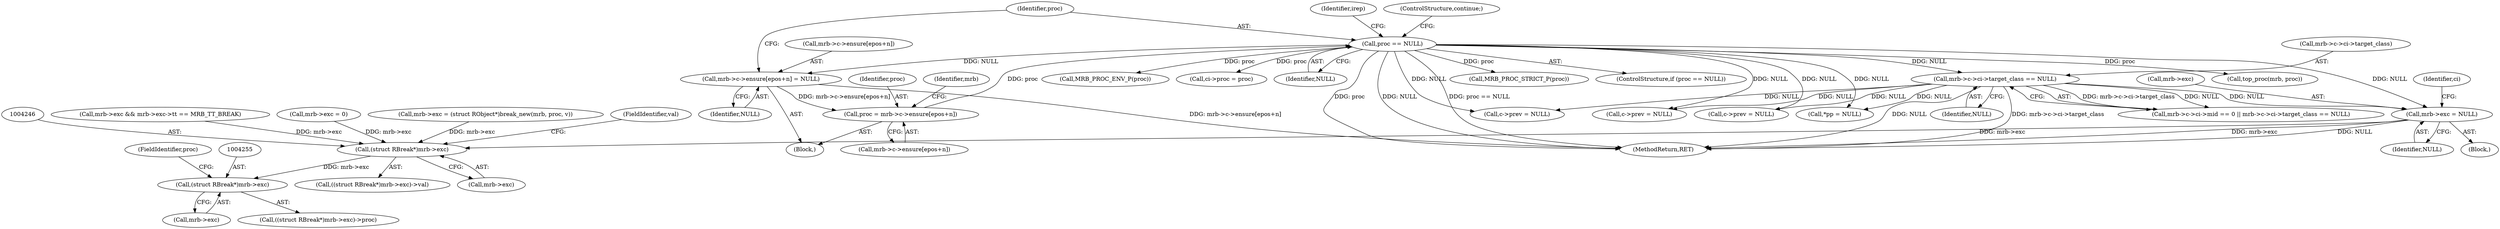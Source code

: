 digraph "0_mruby_1905091634a6a2925c911484434448e568330626@pointer" {
"1004260" [label="(Call,mrb->exc = NULL)"];
"1001321" [label="(Call,proc == NULL)"];
"1001298" [label="(Call,proc = mrb->c->ensure[epos+n])"];
"1001309" [label="(Call,mrb->c->ensure[epos+n] = NULL)"];
"1002843" [label="(Call,mrb->c->ci->target_class == NULL)"];
"1004245" [label="(Call,(struct RBreak*)mrb->exc)"];
"1004254" [label="(Call,(struct RBreak*)mrb->exc)"];
"1000283" [label="(Call,mrb->exc && mrb->exc->tt == MRB_TT_BREAK)"];
"1001313" [label="(Identifier,mrb)"];
"1001013" [label="(Call,mrb->exc = 0)"];
"1004259" [label="(FieldIdentifier,proc)"];
"1004081" [label="(Call,MRB_PROC_STRICT_P(proc))"];
"1004221" [label="(Call,mrb->exc = (struct RObject*)break_new(mrb, proc, v))"];
"1001322" [label="(Identifier,proc)"];
"1001320" [label="(ControlStructure,if (proc == NULL))"];
"1004245" [label="(Call,(struct RBreak*)mrb->exc)"];
"1002843" [label="(Call,mrb->c->ci->target_class == NULL)"];
"1002844" [label="(Call,mrb->c->ci->target_class)"];
"1004260" [label="(Call,mrb->exc = NULL)"];
"1004244" [label="(Call,((struct RBreak*)mrb->exc)->val)"];
"1001326" [label="(Identifier,irep)"];
"1004240" [label="(Block,)"];
"1004247" [label="(Call,mrb->exc)"];
"1004254" [label="(Call,(struct RBreak*)mrb->exc)"];
"1004059" [label="(Call,c->prev = NULL)"];
"1001310" [label="(Call,mrb->c->ensure[epos+n])"];
"1002851" [label="(Identifier,NULL)"];
"1005666" [label="(MethodReturn,RET)"];
"1004250" [label="(FieldIdentifier,val)"];
"1004261" [label="(Call,mrb->exc)"];
"1002833" [label="(Call,mrb->c->ci->mid == 0 || mrb->c->ci->target_class == NULL)"];
"1001297" [label="(Block,)"];
"1004266" [label="(Identifier,ci)"];
"1001324" [label="(ControlStructure,continue;)"];
"1003916" [label="(Call,top_proc(mrb, proc))"];
"1003770" [label="(Call,c->prev = NULL)"];
"1002925" [label="(Call,*pp = NULL)"];
"1004264" [label="(Identifier,NULL)"];
"1001298" [label="(Call,proc = mrb->c->ensure[epos+n])"];
"1001321" [label="(Call,proc == NULL)"];
"1003900" [label="(Call,MRB_PROC_ENV_P(proc))"];
"1001351" [label="(Call,ci->proc = proc)"];
"1001299" [label="(Identifier,proc)"];
"1004192" [label="(Call,c->prev = NULL)"];
"1004256" [label="(Call,mrb->exc)"];
"1001309" [label="(Call,mrb->c->ensure[epos+n] = NULL)"];
"1001300" [label="(Call,mrb->c->ensure[epos+n])"];
"1001319" [label="(Identifier,NULL)"];
"1001323" [label="(Identifier,NULL)"];
"1004253" [label="(Call,((struct RBreak*)mrb->exc)->proc)"];
"1004260" -> "1004240"  [label="AST: "];
"1004260" -> "1004264"  [label="CFG: "];
"1004261" -> "1004260"  [label="AST: "];
"1004264" -> "1004260"  [label="AST: "];
"1004266" -> "1004260"  [label="CFG: "];
"1004260" -> "1005666"  [label="DDG: NULL"];
"1004260" -> "1005666"  [label="DDG: mrb->exc"];
"1004260" -> "1004245"  [label="DDG: mrb->exc"];
"1001321" -> "1004260"  [label="DDG: NULL"];
"1002843" -> "1004260"  [label="DDG: NULL"];
"1001321" -> "1001320"  [label="AST: "];
"1001321" -> "1001323"  [label="CFG: "];
"1001322" -> "1001321"  [label="AST: "];
"1001323" -> "1001321"  [label="AST: "];
"1001324" -> "1001321"  [label="CFG: "];
"1001326" -> "1001321"  [label="CFG: "];
"1001321" -> "1005666"  [label="DDG: proc == NULL"];
"1001321" -> "1005666"  [label="DDG: proc"];
"1001321" -> "1005666"  [label="DDG: NULL"];
"1001321" -> "1001309"  [label="DDG: NULL"];
"1001298" -> "1001321"  [label="DDG: proc"];
"1001321" -> "1001351"  [label="DDG: proc"];
"1001321" -> "1002843"  [label="DDG: NULL"];
"1001321" -> "1002925"  [label="DDG: NULL"];
"1001321" -> "1003770"  [label="DDG: NULL"];
"1001321" -> "1003900"  [label="DDG: proc"];
"1001321" -> "1003916"  [label="DDG: proc"];
"1001321" -> "1004059"  [label="DDG: NULL"];
"1001321" -> "1004081"  [label="DDG: proc"];
"1001321" -> "1004192"  [label="DDG: NULL"];
"1001298" -> "1001297"  [label="AST: "];
"1001298" -> "1001300"  [label="CFG: "];
"1001299" -> "1001298"  [label="AST: "];
"1001300" -> "1001298"  [label="AST: "];
"1001313" -> "1001298"  [label="CFG: "];
"1001309" -> "1001298"  [label="DDG: mrb->c->ensure[epos+n]"];
"1001309" -> "1001297"  [label="AST: "];
"1001309" -> "1001319"  [label="CFG: "];
"1001310" -> "1001309"  [label="AST: "];
"1001319" -> "1001309"  [label="AST: "];
"1001322" -> "1001309"  [label="CFG: "];
"1001309" -> "1005666"  [label="DDG: mrb->c->ensure[epos+n]"];
"1002843" -> "1002833"  [label="AST: "];
"1002843" -> "1002851"  [label="CFG: "];
"1002844" -> "1002843"  [label="AST: "];
"1002851" -> "1002843"  [label="AST: "];
"1002833" -> "1002843"  [label="CFG: "];
"1002843" -> "1005666"  [label="DDG: mrb->c->ci->target_class"];
"1002843" -> "1005666"  [label="DDG: NULL"];
"1002843" -> "1002833"  [label="DDG: mrb->c->ci->target_class"];
"1002843" -> "1002833"  [label="DDG: NULL"];
"1002843" -> "1002925"  [label="DDG: NULL"];
"1002843" -> "1003770"  [label="DDG: NULL"];
"1002843" -> "1004059"  [label="DDG: NULL"];
"1002843" -> "1004192"  [label="DDG: NULL"];
"1004245" -> "1004244"  [label="AST: "];
"1004245" -> "1004247"  [label="CFG: "];
"1004246" -> "1004245"  [label="AST: "];
"1004247" -> "1004245"  [label="AST: "];
"1004250" -> "1004245"  [label="CFG: "];
"1000283" -> "1004245"  [label="DDG: mrb->exc"];
"1004221" -> "1004245"  [label="DDG: mrb->exc"];
"1001013" -> "1004245"  [label="DDG: mrb->exc"];
"1004245" -> "1004254"  [label="DDG: mrb->exc"];
"1004254" -> "1004253"  [label="AST: "];
"1004254" -> "1004256"  [label="CFG: "];
"1004255" -> "1004254"  [label="AST: "];
"1004256" -> "1004254"  [label="AST: "];
"1004259" -> "1004254"  [label="CFG: "];
}

